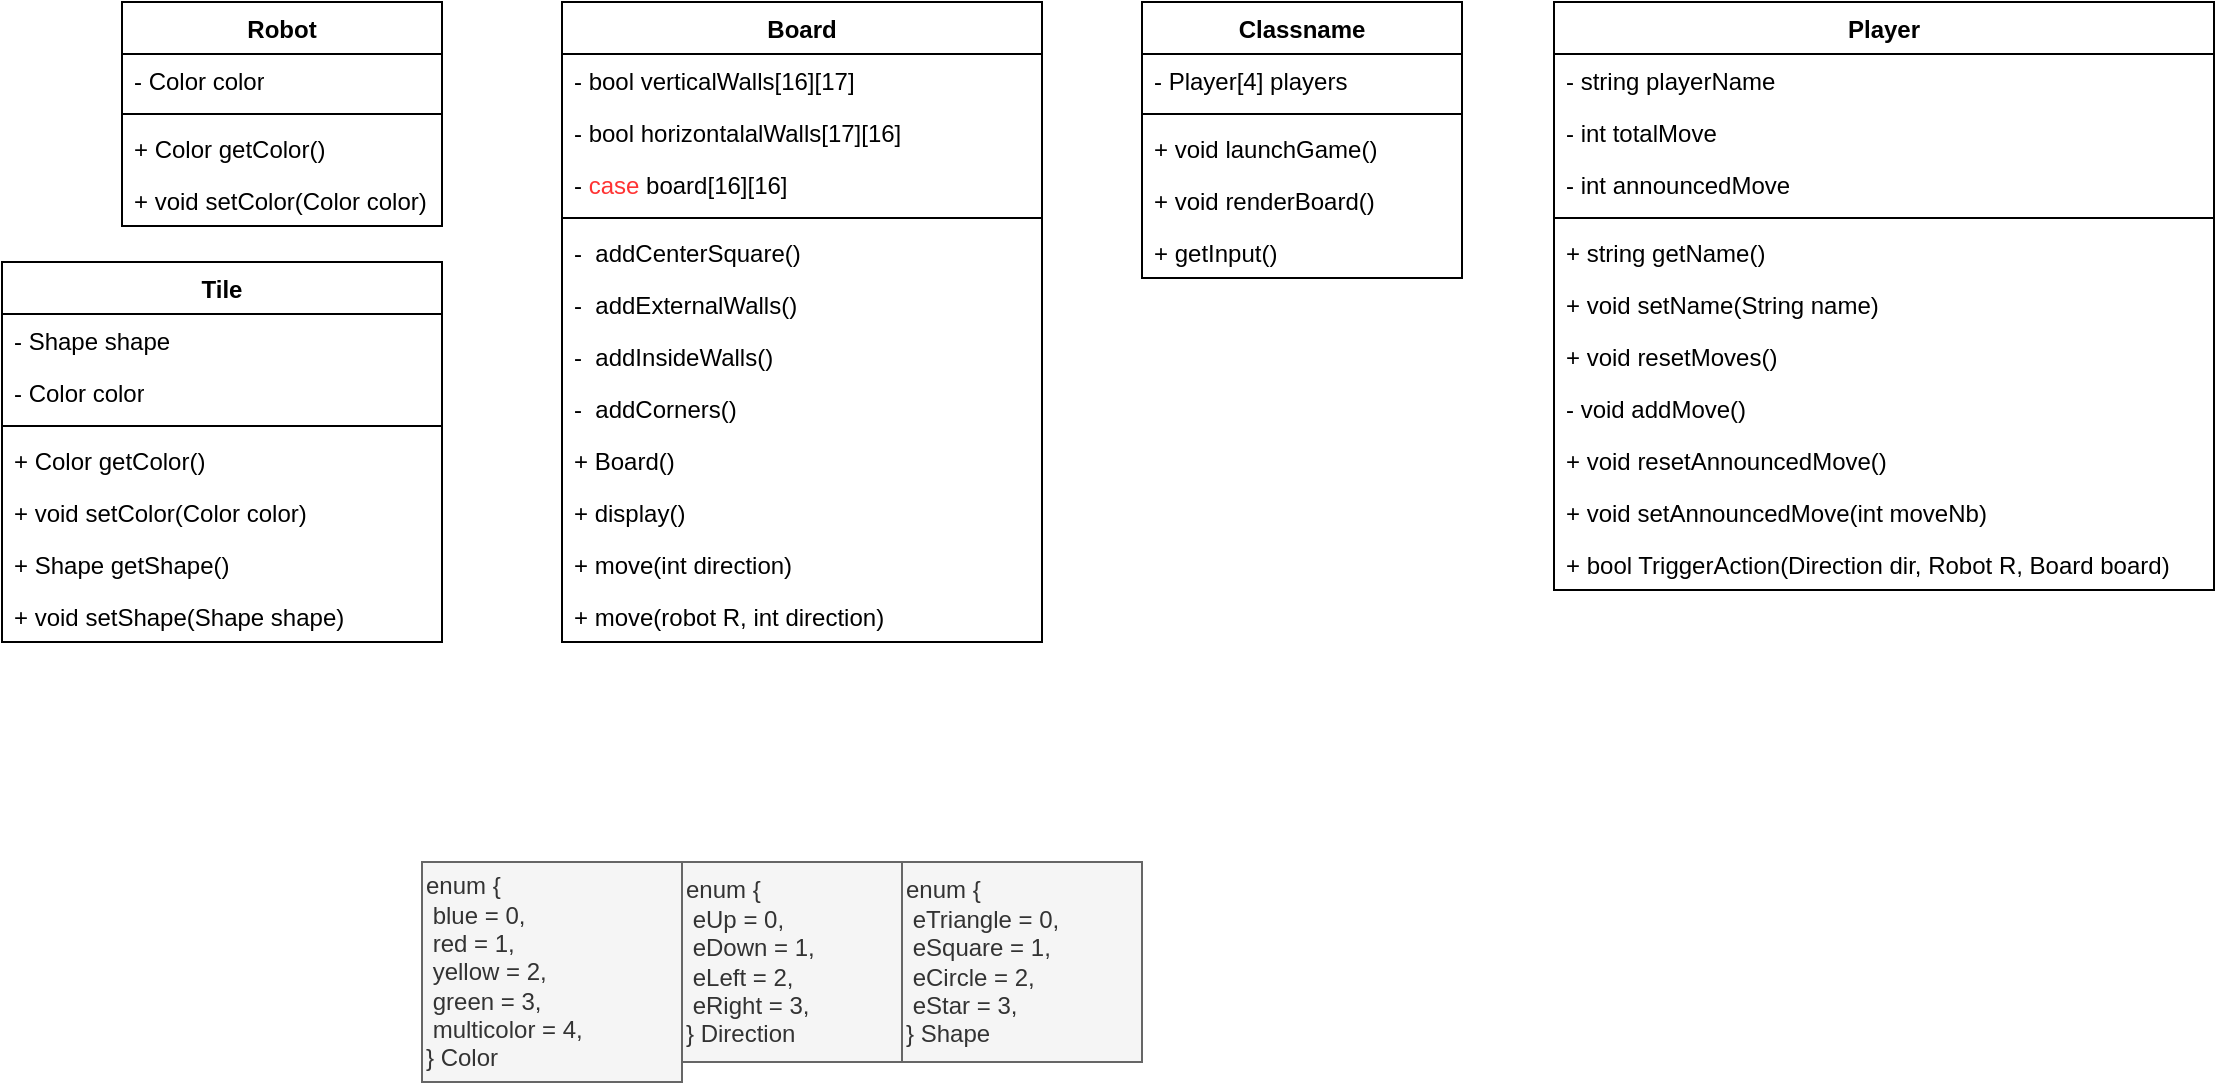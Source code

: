 <mxfile version="21.1.2" type="device">
  <diagram name="Board" id="SubwY-ww1J8bEOrmrr1A">
    <mxGraphModel dx="1434" dy="2005" grid="1" gridSize="10" guides="1" tooltips="1" connect="1" arrows="1" fold="1" page="1" pageScale="1" pageWidth="827" pageHeight="1169" math="0" shadow="0">
      <root>
        <mxCell id="0" />
        <mxCell id="1" parent="0" />
        <mxCell id="F9hO0k7xVKqLSZ8bdwgM-5" value="Board" style="swimlane;fontStyle=1;align=center;verticalAlign=top;childLayout=stackLayout;horizontal=1;startSize=26;horizontalStack=0;resizeParent=1;resizeParentMax=0;resizeLast=0;collapsible=1;marginBottom=0;whiteSpace=wrap;html=1;" parent="1" vertex="1">
          <mxGeometry x="580" y="-130" width="240" height="320" as="geometry" />
        </mxCell>
        <mxCell id="F9hO0k7xVKqLSZ8bdwgM-6" value="- bool verticalWalls[16][17]" style="text;strokeColor=none;fillColor=none;align=left;verticalAlign=top;spacingLeft=4;spacingRight=4;overflow=hidden;rotatable=0;points=[[0,0.5],[1,0.5]];portConstraint=eastwest;whiteSpace=wrap;html=1;" parent="F9hO0k7xVKqLSZ8bdwgM-5" vertex="1">
          <mxGeometry y="26" width="240" height="26" as="geometry" />
        </mxCell>
        <mxCell id="F9hO0k7xVKqLSZ8bdwgM-14" value="- bool horizontalalWalls[17][16]" style="text;strokeColor=none;fillColor=none;align=left;verticalAlign=top;spacingLeft=4;spacingRight=4;overflow=hidden;rotatable=0;points=[[0,0.5],[1,0.5]];portConstraint=eastwest;whiteSpace=wrap;html=1;" parent="F9hO0k7xVKqLSZ8bdwgM-5" vertex="1">
          <mxGeometry y="52" width="240" height="26" as="geometry" />
        </mxCell>
        <mxCell id="F9hO0k7xVKqLSZ8bdwgM-15" value="- &lt;font color=&quot;#ff3333&quot;&gt;case&lt;/font&gt; board[16][16]" style="text;strokeColor=none;fillColor=none;align=left;verticalAlign=top;spacingLeft=4;spacingRight=4;overflow=hidden;rotatable=0;points=[[0,0.5],[1,0.5]];portConstraint=eastwest;whiteSpace=wrap;html=1;" parent="F9hO0k7xVKqLSZ8bdwgM-5" vertex="1">
          <mxGeometry y="78" width="240" height="26" as="geometry" />
        </mxCell>
        <mxCell id="F9hO0k7xVKqLSZ8bdwgM-7" value="" style="line;strokeWidth=1;fillColor=none;align=left;verticalAlign=middle;spacingTop=-1;spacingLeft=3;spacingRight=3;rotatable=0;labelPosition=right;points=[];portConstraint=eastwest;strokeColor=inherit;" parent="F9hO0k7xVKqLSZ8bdwgM-5" vertex="1">
          <mxGeometry y="104" width="240" height="8" as="geometry" />
        </mxCell>
        <mxCell id="F9hO0k7xVKqLSZ8bdwgM-10" value="-&amp;nbsp; addCenterSquare()" style="text;strokeColor=none;fillColor=none;align=left;verticalAlign=top;spacingLeft=4;spacingRight=4;overflow=hidden;rotatable=0;points=[[0,0.5],[1,0.5]];portConstraint=eastwest;whiteSpace=wrap;html=1;" parent="F9hO0k7xVKqLSZ8bdwgM-5" vertex="1">
          <mxGeometry y="112" width="240" height="26" as="geometry" />
        </mxCell>
        <mxCell id="F9hO0k7xVKqLSZ8bdwgM-11" value="-&amp;nbsp; addExternalWalls()" style="text;strokeColor=none;fillColor=none;align=left;verticalAlign=top;spacingLeft=4;spacingRight=4;overflow=hidden;rotatable=0;points=[[0,0.5],[1,0.5]];portConstraint=eastwest;whiteSpace=wrap;html=1;" parent="F9hO0k7xVKqLSZ8bdwgM-5" vertex="1">
          <mxGeometry y="138" width="240" height="26" as="geometry" />
        </mxCell>
        <mxCell id="F9hO0k7xVKqLSZ8bdwgM-12" value="-&amp;nbsp; addInsideWalls()" style="text;strokeColor=none;fillColor=none;align=left;verticalAlign=top;spacingLeft=4;spacingRight=4;overflow=hidden;rotatable=0;points=[[0,0.5],[1,0.5]];portConstraint=eastwest;whiteSpace=wrap;html=1;" parent="F9hO0k7xVKqLSZ8bdwgM-5" vertex="1">
          <mxGeometry y="164" width="240" height="26" as="geometry" />
        </mxCell>
        <mxCell id="F9hO0k7xVKqLSZ8bdwgM-13" value="-&amp;nbsp; addCorners()" style="text;strokeColor=none;fillColor=none;align=left;verticalAlign=top;spacingLeft=4;spacingRight=4;overflow=hidden;rotatable=0;points=[[0,0.5],[1,0.5]];portConstraint=eastwest;whiteSpace=wrap;html=1;" parent="F9hO0k7xVKqLSZ8bdwgM-5" vertex="1">
          <mxGeometry y="190" width="240" height="26" as="geometry" />
        </mxCell>
        <mxCell id="F9hO0k7xVKqLSZ8bdwgM-8" value="+ Board()" style="text;strokeColor=none;fillColor=none;align=left;verticalAlign=top;spacingLeft=4;spacingRight=4;overflow=hidden;rotatable=0;points=[[0,0.5],[1,0.5]];portConstraint=eastwest;whiteSpace=wrap;html=1;" parent="F9hO0k7xVKqLSZ8bdwgM-5" vertex="1">
          <mxGeometry y="216" width="240" height="26" as="geometry" />
        </mxCell>
        <mxCell id="F9hO0k7xVKqLSZ8bdwgM-9" value="+ display()" style="text;strokeColor=none;fillColor=none;align=left;verticalAlign=top;spacingLeft=4;spacingRight=4;overflow=hidden;rotatable=0;points=[[0,0.5],[1,0.5]];portConstraint=eastwest;whiteSpace=wrap;html=1;" parent="F9hO0k7xVKqLSZ8bdwgM-5" vertex="1">
          <mxGeometry y="242" width="240" height="26" as="geometry" />
        </mxCell>
        <mxCell id="F9hO0k7xVKqLSZ8bdwgM-33" value="+ move(int direction)" style="text;strokeColor=none;fillColor=none;align=left;verticalAlign=top;spacingLeft=4;spacingRight=4;overflow=hidden;rotatable=0;points=[[0,0.5],[1,0.5]];portConstraint=eastwest;whiteSpace=wrap;html=1;" parent="F9hO0k7xVKqLSZ8bdwgM-5" vertex="1">
          <mxGeometry y="268" width="240" height="26" as="geometry" />
        </mxCell>
        <mxCell id="F9hO0k7xVKqLSZ8bdwgM-53" value="+ move(robot R, int direction)" style="text;strokeColor=none;fillColor=none;align=left;verticalAlign=top;spacingLeft=4;spacingRight=4;overflow=hidden;rotatable=0;points=[[0,0.5],[1,0.5]];portConstraint=eastwest;whiteSpace=wrap;html=1;" parent="F9hO0k7xVKqLSZ8bdwgM-5" vertex="1">
          <mxGeometry y="294" width="240" height="26" as="geometry" />
        </mxCell>
        <mxCell id="F9hO0k7xVKqLSZ8bdwgM-35" value="Robot" style="swimlane;fontStyle=1;align=center;verticalAlign=top;childLayout=stackLayout;horizontal=1;startSize=26;horizontalStack=0;resizeParent=1;resizeParentMax=0;resizeLast=0;collapsible=1;marginBottom=0;whiteSpace=wrap;html=1;" parent="1" vertex="1">
          <mxGeometry x="360" y="-130" width="160" height="112" as="geometry" />
        </mxCell>
        <mxCell id="F9hO0k7xVKqLSZ8bdwgM-36" value="- Color color" style="text;strokeColor=none;fillColor=none;align=left;verticalAlign=top;spacingLeft=4;spacingRight=4;overflow=hidden;rotatable=0;points=[[0,0.5],[1,0.5]];portConstraint=eastwest;whiteSpace=wrap;html=1;" parent="F9hO0k7xVKqLSZ8bdwgM-35" vertex="1">
          <mxGeometry y="26" width="160" height="26" as="geometry" />
        </mxCell>
        <mxCell id="F9hO0k7xVKqLSZ8bdwgM-37" value="" style="line;strokeWidth=1;fillColor=none;align=left;verticalAlign=middle;spacingTop=-1;spacingLeft=3;spacingRight=3;rotatable=0;labelPosition=right;points=[];portConstraint=eastwest;strokeColor=inherit;" parent="F9hO0k7xVKqLSZ8bdwgM-35" vertex="1">
          <mxGeometry y="52" width="160" height="8" as="geometry" />
        </mxCell>
        <mxCell id="4Vj40b0ZgU553_JncF1t-1" value="+ Color getColor()" style="text;strokeColor=none;fillColor=none;align=left;verticalAlign=top;spacingLeft=4;spacingRight=4;overflow=hidden;rotatable=0;points=[[0,0.5],[1,0.5]];portConstraint=eastwest;whiteSpace=wrap;html=1;" vertex="1" parent="F9hO0k7xVKqLSZ8bdwgM-35">
          <mxGeometry y="60" width="160" height="26" as="geometry" />
        </mxCell>
        <mxCell id="4Vj40b0ZgU553_JncF1t-2" value="+ void setColor(Color color)" style="text;strokeColor=none;fillColor=none;align=left;verticalAlign=top;spacingLeft=4;spacingRight=4;overflow=hidden;rotatable=0;points=[[0,0.5],[1,0.5]];portConstraint=eastwest;whiteSpace=wrap;html=1;" vertex="1" parent="F9hO0k7xVKqLSZ8bdwgM-35">
          <mxGeometry y="86" width="160" height="26" as="geometry" />
        </mxCell>
        <mxCell id="F9hO0k7xVKqLSZ8bdwgM-43" value="enum {&lt;br&gt;&lt;span style=&quot;white-space: pre;&quot;&gt;	&lt;/span&gt;eUp = 0,&lt;br&gt;&lt;span style=&quot;white-space: pre;&quot;&gt;	&lt;/span&gt;eDown = 1,&lt;br&gt;&lt;span style=&quot;white-space: pre;&quot;&gt;	&lt;/span&gt;eLeft = 2,&lt;br&gt;&lt;span style=&quot;white-space: pre;&quot;&gt;	&lt;/span&gt;eRight = 3,&lt;br&gt;} Direction" style="text;html=1;align=left;verticalAlign=middle;resizable=0;points=[];autosize=1;strokeColor=#666666;fillColor=#f5f5f5;fontColor=#333333;" parent="1" vertex="1">
          <mxGeometry x="640" y="300" width="110" height="100" as="geometry" />
        </mxCell>
        <mxCell id="F9hO0k7xVKqLSZ8bdwgM-47" value="Player" style="swimlane;fontStyle=1;align=center;verticalAlign=top;childLayout=stackLayout;horizontal=1;startSize=26;horizontalStack=0;resizeParent=1;resizeParentMax=0;resizeLast=0;collapsible=1;marginBottom=0;whiteSpace=wrap;html=1;" parent="1" vertex="1">
          <mxGeometry x="1076" y="-130" width="330" height="294" as="geometry" />
        </mxCell>
        <mxCell id="F9hO0k7xVKqLSZ8bdwgM-48" value="- string playerName" style="text;strokeColor=none;fillColor=none;align=left;verticalAlign=top;spacingLeft=4;spacingRight=4;overflow=hidden;rotatable=0;points=[[0,0.5],[1,0.5]];portConstraint=eastwest;whiteSpace=wrap;html=1;" parent="F9hO0k7xVKqLSZ8bdwgM-47" vertex="1">
          <mxGeometry y="26" width="330" height="26" as="geometry" />
        </mxCell>
        <mxCell id="4Vj40b0ZgU553_JncF1t-19" value="- int totalMove" style="text;strokeColor=none;fillColor=none;align=left;verticalAlign=top;spacingLeft=4;spacingRight=4;overflow=hidden;rotatable=0;points=[[0,0.5],[1,0.5]];portConstraint=eastwest;whiteSpace=wrap;html=1;" vertex="1" parent="F9hO0k7xVKqLSZ8bdwgM-47">
          <mxGeometry y="52" width="330" height="26" as="geometry" />
        </mxCell>
        <mxCell id="4Vj40b0ZgU553_JncF1t-20" value="- int announcedMove" style="text;strokeColor=none;fillColor=none;align=left;verticalAlign=top;spacingLeft=4;spacingRight=4;overflow=hidden;rotatable=0;points=[[0,0.5],[1,0.5]];portConstraint=eastwest;whiteSpace=wrap;html=1;" vertex="1" parent="F9hO0k7xVKqLSZ8bdwgM-47">
          <mxGeometry y="78" width="330" height="26" as="geometry" />
        </mxCell>
        <mxCell id="F9hO0k7xVKqLSZ8bdwgM-50" value="" style="line;strokeWidth=1;fillColor=none;align=left;verticalAlign=middle;spacingTop=-1;spacingLeft=3;spacingRight=3;rotatable=0;labelPosition=right;points=[];portConstraint=eastwest;strokeColor=inherit;" parent="F9hO0k7xVKqLSZ8bdwgM-47" vertex="1">
          <mxGeometry y="104" width="330" height="8" as="geometry" />
        </mxCell>
        <mxCell id="F9hO0k7xVKqLSZ8bdwgM-54" value="+ string getName()" style="text;strokeColor=none;fillColor=none;align=left;verticalAlign=top;spacingLeft=4;spacingRight=4;overflow=hidden;rotatable=0;points=[[0,0.5],[1,0.5]];portConstraint=eastwest;whiteSpace=wrap;html=1;" parent="F9hO0k7xVKqLSZ8bdwgM-47" vertex="1">
          <mxGeometry y="112" width="330" height="26" as="geometry" />
        </mxCell>
        <mxCell id="4Vj40b0ZgU553_JncF1t-18" value="+ void setName(String name)" style="text;strokeColor=none;fillColor=none;align=left;verticalAlign=top;spacingLeft=4;spacingRight=4;overflow=hidden;rotatable=0;points=[[0,0.5],[1,0.5]];portConstraint=eastwest;whiteSpace=wrap;html=1;" vertex="1" parent="F9hO0k7xVKqLSZ8bdwgM-47">
          <mxGeometry y="138" width="330" height="26" as="geometry" />
        </mxCell>
        <mxCell id="4Vj40b0ZgU553_JncF1t-22" value="+ void resetMoves()" style="text;strokeColor=none;fillColor=none;align=left;verticalAlign=top;spacingLeft=4;spacingRight=4;overflow=hidden;rotatable=0;points=[[0,0.5],[1,0.5]];portConstraint=eastwest;whiteSpace=wrap;html=1;" vertex="1" parent="F9hO0k7xVKqLSZ8bdwgM-47">
          <mxGeometry y="164" width="330" height="26" as="geometry" />
        </mxCell>
        <mxCell id="4Vj40b0ZgU553_JncF1t-21" value="- void addMove()" style="text;strokeColor=none;fillColor=none;align=left;verticalAlign=top;spacingLeft=4;spacingRight=4;overflow=hidden;rotatable=0;points=[[0,0.5],[1,0.5]];portConstraint=eastwest;whiteSpace=wrap;html=1;" vertex="1" parent="F9hO0k7xVKqLSZ8bdwgM-47">
          <mxGeometry y="190" width="330" height="26" as="geometry" />
        </mxCell>
        <mxCell id="4Vj40b0ZgU553_JncF1t-23" value="+ void resetAnnouncedMove()" style="text;strokeColor=none;fillColor=none;align=left;verticalAlign=top;spacingLeft=4;spacingRight=4;overflow=hidden;rotatable=0;points=[[0,0.5],[1,0.5]];portConstraint=eastwest;whiteSpace=wrap;html=1;" vertex="1" parent="F9hO0k7xVKqLSZ8bdwgM-47">
          <mxGeometry y="216" width="330" height="26" as="geometry" />
        </mxCell>
        <mxCell id="4Vj40b0ZgU553_JncF1t-24" value="+ void setAnnouncedMove(int moveNb)" style="text;strokeColor=none;fillColor=none;align=left;verticalAlign=top;spacingLeft=4;spacingRight=4;overflow=hidden;rotatable=0;points=[[0,0.5],[1,0.5]];portConstraint=eastwest;whiteSpace=wrap;html=1;" vertex="1" parent="F9hO0k7xVKqLSZ8bdwgM-47">
          <mxGeometry y="242" width="330" height="26" as="geometry" />
        </mxCell>
        <mxCell id="4Vj40b0ZgU553_JncF1t-17" value="+ bool TriggerAction(Direction dir, Robot R, Board board)" style="text;strokeColor=none;fillColor=none;align=left;verticalAlign=top;spacingLeft=4;spacingRight=4;overflow=hidden;rotatable=0;points=[[0,0.5],[1,0.5]];portConstraint=eastwest;whiteSpace=wrap;html=1;" vertex="1" parent="F9hO0k7xVKqLSZ8bdwgM-47">
          <mxGeometry y="268" width="330" height="26" as="geometry" />
        </mxCell>
        <mxCell id="4Vj40b0ZgU553_JncF1t-3" value="enum {&lt;br&gt;&lt;span style=&quot;white-space: pre;&quot;&gt;	&lt;/span&gt;blue = 0,&lt;br&gt;&lt;span style=&quot;white-space: pre;&quot;&gt;	&lt;/span&gt;red = 1,&lt;br&gt;&lt;span style=&quot;white-space: pre;&quot;&gt;	&lt;/span&gt;yellow = 2,&lt;br&gt;&lt;span style=&quot;white-space: pre;&quot;&gt;	&lt;/span&gt;green = 3,&lt;br&gt;&lt;span style=&quot;white-space: pre;&quot;&gt;	&lt;/span&gt;multicolor = 4,&lt;br&gt;} Color" style="text;html=1;align=left;verticalAlign=middle;resizable=0;points=[];autosize=1;strokeWidth=1;fillColor=#f5f5f5;strokeColor=#666666;fontColor=#333333;" vertex="1" parent="1">
          <mxGeometry x="510" y="300" width="130" height="110" as="geometry" />
        </mxCell>
        <mxCell id="4Vj40b0ZgU553_JncF1t-4" value="Tile" style="swimlane;fontStyle=1;align=center;verticalAlign=top;childLayout=stackLayout;horizontal=1;startSize=26;horizontalStack=0;resizeParent=1;resizeParentMax=0;resizeLast=0;collapsible=1;marginBottom=0;whiteSpace=wrap;html=1;" vertex="1" parent="1">
          <mxGeometry x="300" width="220" height="190" as="geometry" />
        </mxCell>
        <mxCell id="4Vj40b0ZgU553_JncF1t-9" value="- Shape shape" style="text;strokeColor=none;fillColor=none;align=left;verticalAlign=top;spacingLeft=4;spacingRight=4;overflow=hidden;rotatable=0;points=[[0,0.5],[1,0.5]];portConstraint=eastwest;whiteSpace=wrap;html=1;" vertex="1" parent="4Vj40b0ZgU553_JncF1t-4">
          <mxGeometry y="26" width="220" height="26" as="geometry" />
        </mxCell>
        <mxCell id="4Vj40b0ZgU553_JncF1t-11" value="- Color color" style="text;strokeColor=none;fillColor=none;align=left;verticalAlign=top;spacingLeft=4;spacingRight=4;overflow=hidden;rotatable=0;points=[[0,0.5],[1,0.5]];portConstraint=eastwest;whiteSpace=wrap;html=1;" vertex="1" parent="4Vj40b0ZgU553_JncF1t-4">
          <mxGeometry y="52" width="220" height="26" as="geometry" />
        </mxCell>
        <mxCell id="4Vj40b0ZgU553_JncF1t-6" value="" style="line;strokeWidth=1;fillColor=none;align=left;verticalAlign=middle;spacingTop=-1;spacingLeft=3;spacingRight=3;rotatable=0;labelPosition=right;points=[];portConstraint=eastwest;strokeColor=inherit;" vertex="1" parent="4Vj40b0ZgU553_JncF1t-4">
          <mxGeometry y="78" width="220" height="8" as="geometry" />
        </mxCell>
        <mxCell id="4Vj40b0ZgU553_JncF1t-12" value="+ Color getColor()" style="text;strokeColor=none;fillColor=none;align=left;verticalAlign=top;spacingLeft=4;spacingRight=4;overflow=hidden;rotatable=0;points=[[0,0.5],[1,0.5]];portConstraint=eastwest;whiteSpace=wrap;html=1;" vertex="1" parent="4Vj40b0ZgU553_JncF1t-4">
          <mxGeometry y="86" width="220" height="26" as="geometry" />
        </mxCell>
        <mxCell id="4Vj40b0ZgU553_JncF1t-14" value="+ void setColor(Color color)" style="text;strokeColor=none;fillColor=none;align=left;verticalAlign=top;spacingLeft=4;spacingRight=4;overflow=hidden;rotatable=0;points=[[0,0.5],[1,0.5]];portConstraint=eastwest;whiteSpace=wrap;html=1;" vertex="1" parent="4Vj40b0ZgU553_JncF1t-4">
          <mxGeometry y="112" width="220" height="26" as="geometry" />
        </mxCell>
        <mxCell id="4Vj40b0ZgU553_JncF1t-15" value="+ Shape getShape()" style="text;strokeColor=none;fillColor=none;align=left;verticalAlign=top;spacingLeft=4;spacingRight=4;overflow=hidden;rotatable=0;points=[[0,0.5],[1,0.5]];portConstraint=eastwest;whiteSpace=wrap;html=1;" vertex="1" parent="4Vj40b0ZgU553_JncF1t-4">
          <mxGeometry y="138" width="220" height="26" as="geometry" />
        </mxCell>
        <mxCell id="4Vj40b0ZgU553_JncF1t-16" value="+ void setShape(Shape shape)" style="text;strokeColor=none;fillColor=none;align=left;verticalAlign=top;spacingLeft=4;spacingRight=4;overflow=hidden;rotatable=0;points=[[0,0.5],[1,0.5]];portConstraint=eastwest;whiteSpace=wrap;html=1;" vertex="1" parent="4Vj40b0ZgU553_JncF1t-4">
          <mxGeometry y="164" width="220" height="26" as="geometry" />
        </mxCell>
        <mxCell id="4Vj40b0ZgU553_JncF1t-10" value="enum {&lt;br&gt;&lt;span style=&quot;white-space: pre;&quot;&gt;	&lt;/span&gt;eTriangle = 0,&lt;br&gt;&lt;span style=&quot;white-space: pre;&quot;&gt;	&lt;/span&gt;eSquare = 1,&lt;br&gt;&lt;span style=&quot;white-space: pre;&quot;&gt;	&lt;/span&gt;eCircle = 2,&lt;br&gt;&lt;span style=&quot;white-space: pre;&quot;&gt;	&lt;/span&gt;eStar = 3,&lt;br&gt;} Shape" style="text;html=1;align=left;verticalAlign=middle;resizable=0;points=[];autosize=1;strokeColor=#666666;fillColor=#f5f5f5;fontColor=#333333;" vertex="1" parent="1">
          <mxGeometry x="750" y="300" width="120" height="100" as="geometry" />
        </mxCell>
        <mxCell id="4Vj40b0ZgU553_JncF1t-26" value="Classname" style="swimlane;fontStyle=1;align=center;verticalAlign=top;childLayout=stackLayout;horizontal=1;startSize=26;horizontalStack=0;resizeParent=1;resizeParentMax=0;resizeLast=0;collapsible=1;marginBottom=0;whiteSpace=wrap;html=1;" vertex="1" parent="1">
          <mxGeometry x="870" y="-130" width="160" height="138" as="geometry" />
        </mxCell>
        <mxCell id="4Vj40b0ZgU553_JncF1t-33" value="- Player[4] players" style="text;strokeColor=none;fillColor=none;align=left;verticalAlign=top;spacingLeft=4;spacingRight=4;overflow=hidden;rotatable=0;points=[[0,0.5],[1,0.5]];portConstraint=eastwest;whiteSpace=wrap;html=1;" vertex="1" parent="4Vj40b0ZgU553_JncF1t-26">
          <mxGeometry y="26" width="160" height="26" as="geometry" />
        </mxCell>
        <mxCell id="4Vj40b0ZgU553_JncF1t-28" value="" style="line;strokeWidth=1;fillColor=none;align=left;verticalAlign=middle;spacingTop=-1;spacingLeft=3;spacingRight=3;rotatable=0;labelPosition=right;points=[];portConstraint=eastwest;strokeColor=inherit;" vertex="1" parent="4Vj40b0ZgU553_JncF1t-26">
          <mxGeometry y="52" width="160" height="8" as="geometry" />
        </mxCell>
        <mxCell id="4Vj40b0ZgU553_JncF1t-29" value="+ void launchGame()" style="text;strokeColor=none;fillColor=none;align=left;verticalAlign=top;spacingLeft=4;spacingRight=4;overflow=hidden;rotatable=0;points=[[0,0.5],[1,0.5]];portConstraint=eastwest;whiteSpace=wrap;html=1;" vertex="1" parent="4Vj40b0ZgU553_JncF1t-26">
          <mxGeometry y="60" width="160" height="26" as="geometry" />
        </mxCell>
        <mxCell id="4Vj40b0ZgU553_JncF1t-30" value="+ void renderBoard()" style="text;strokeColor=none;fillColor=none;align=left;verticalAlign=top;spacingLeft=4;spacingRight=4;overflow=hidden;rotatable=0;points=[[0,0.5],[1,0.5]];portConstraint=eastwest;whiteSpace=wrap;html=1;" vertex="1" parent="4Vj40b0ZgU553_JncF1t-26">
          <mxGeometry y="86" width="160" height="26" as="geometry" />
        </mxCell>
        <mxCell id="4Vj40b0ZgU553_JncF1t-31" value="+ getInput()" style="text;strokeColor=none;fillColor=none;align=left;verticalAlign=top;spacingLeft=4;spacingRight=4;overflow=hidden;rotatable=0;points=[[0,0.5],[1,0.5]];portConstraint=eastwest;whiteSpace=wrap;html=1;" vertex="1" parent="4Vj40b0ZgU553_JncF1t-26">
          <mxGeometry y="112" width="160" height="26" as="geometry" />
        </mxCell>
      </root>
    </mxGraphModel>
  </diagram>
</mxfile>
